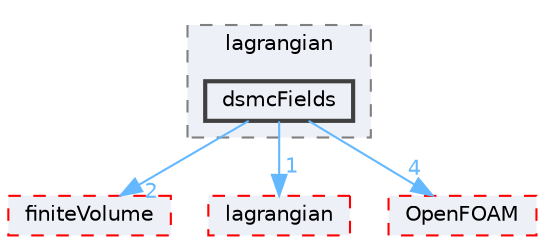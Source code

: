 digraph "src/functionObjects/lagrangian/dsmcFields"
{
 // LATEX_PDF_SIZE
  bgcolor="transparent";
  edge [fontname=Helvetica,fontsize=10,labelfontname=Helvetica,labelfontsize=10];
  node [fontname=Helvetica,fontsize=10,shape=box,height=0.2,width=0.4];
  compound=true
  subgraph clusterdir_d9814129caaca576fbd52a4e4170397d {
    graph [ bgcolor="#edf0f7", pencolor="grey50", label="lagrangian", fontname=Helvetica,fontsize=10 style="filled,dashed", URL="dir_d9814129caaca576fbd52a4e4170397d.html",tooltip=""]
  dir_8d6b63998c34b9855ae55ad5ad2cc93f [label="dsmcFields", fillcolor="#edf0f7", color="grey25", style="filled,bold", URL="dir_8d6b63998c34b9855ae55ad5ad2cc93f.html",tooltip=""];
  }
  dir_9bd15774b555cf7259a6fa18f99fe99b [label="finiteVolume", fillcolor="#edf0f7", color="red", style="filled,dashed", URL="dir_9bd15774b555cf7259a6fa18f99fe99b.html",tooltip=""];
  dir_f8c25efc4b6f6a8502a42d5af7554d23 [label="lagrangian", fillcolor="#edf0f7", color="red", style="filled,dashed", URL="dir_f8c25efc4b6f6a8502a42d5af7554d23.html",tooltip=""];
  dir_c5473ff19b20e6ec4dfe5c310b3778a8 [label="OpenFOAM", fillcolor="#edf0f7", color="red", style="filled,dashed", URL="dir_c5473ff19b20e6ec4dfe5c310b3778a8.html",tooltip=""];
  dir_8d6b63998c34b9855ae55ad5ad2cc93f->dir_9bd15774b555cf7259a6fa18f99fe99b [headlabel="2", labeldistance=1.5 headhref="dir_001058_001387.html" href="dir_001058_001387.html" color="steelblue1" fontcolor="steelblue1"];
  dir_8d6b63998c34b9855ae55ad5ad2cc93f->dir_c5473ff19b20e6ec4dfe5c310b3778a8 [headlabel="4", labeldistance=1.5 headhref="dir_001058_002695.html" href="dir_001058_002695.html" color="steelblue1" fontcolor="steelblue1"];
  dir_8d6b63998c34b9855ae55ad5ad2cc93f->dir_f8c25efc4b6f6a8502a42d5af7554d23 [headlabel="1", labeldistance=1.5 headhref="dir_001058_002071.html" href="dir_001058_002071.html" color="steelblue1" fontcolor="steelblue1"];
}
